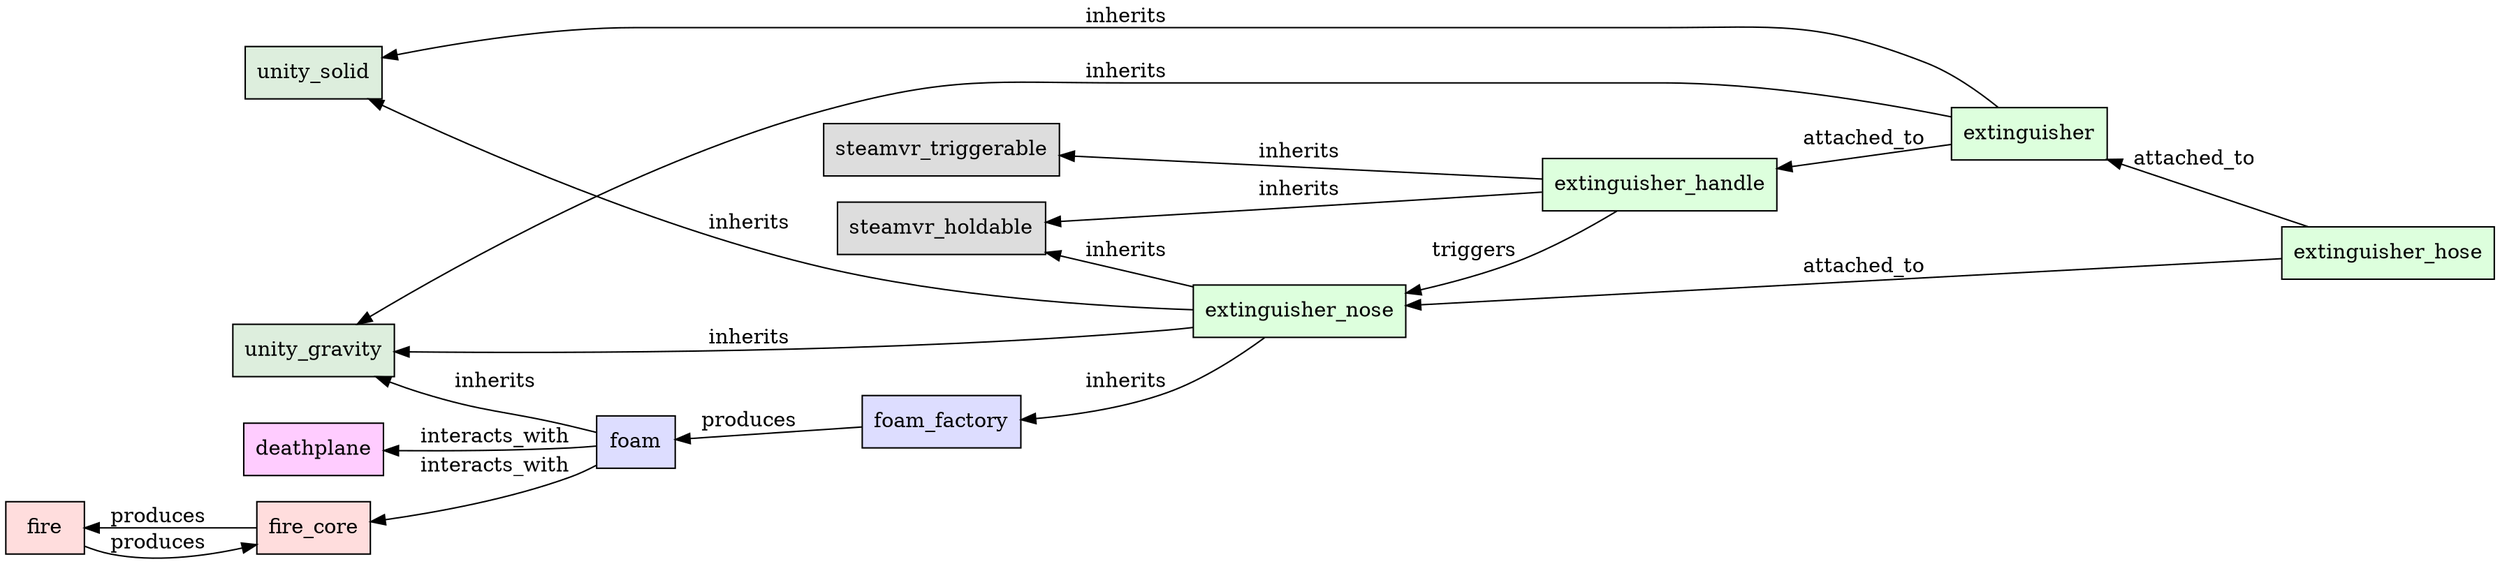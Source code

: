/*
This is a Graphviz graph
*/
digraph G {
	rankdir=RL;
	node [shape="rectangle", style=filled, fillcolor=white]


	{
	rank=same;
	unity_solid          [fillcolor="#ddeedd"]
	unity_gravity        [fillcolor="#ddeedd"]
	}
	{
	rank=same;
	steamvr_holdable     [fillcolor="#dddddd"]
	steamvr_triggerable  [fillcolor="#dddddd"]
	}

	deathplane           [fillcolor="#ffccff"]

	fire                 [fillcolor="#ffdddd"]
	fire_core            [fillcolor="#ffdddd"]

	foam                 [fillcolor="#ddddff"]
	foam_factory         [fillcolor="#ddddff"]

	extinguisher         [fillcolor="#ddffdd"]
	extinguisher_handle  [fillcolor="#ddffdd"]
	extinguisher_nose    [fillcolor="#ddffdd"]
	extinguisher_hose    [fillcolor="#ddffdd"]


	edge [label="inherits"]
	extinguisher_nose -> foam_factory
	extinguisher_nose -> steamvr_holdable
	extinguisher_handle -> steamvr_holdable
	extinguisher_handle -> steamvr_triggerable

	foam              -> unity_gravity
	extinguisher      -> unity_gravity
	extinguisher_nose -> unity_gravity
	/*
	*/
	extinguisher      -> unity_solid
	extinguisher_nose -> unity_solid

	edge [label="attached_to"]
	extinguisher -> extinguisher_handle
	extinguisher_hose -> extinguisher
	extinguisher_hose -> extinguisher_nose

	edge [label="triggers"]
	extinguisher_handle -> extinguisher_nose

	edge [label="produces"]
	fire -> fire_core
	fire_core -> fire
	foam_factory -> foam
	/*
	extinguisher -> extinguisher_hose
	*/

	edge [label="interacts_with"]
	foam -> fire_core
	foam -> deathplane

}
